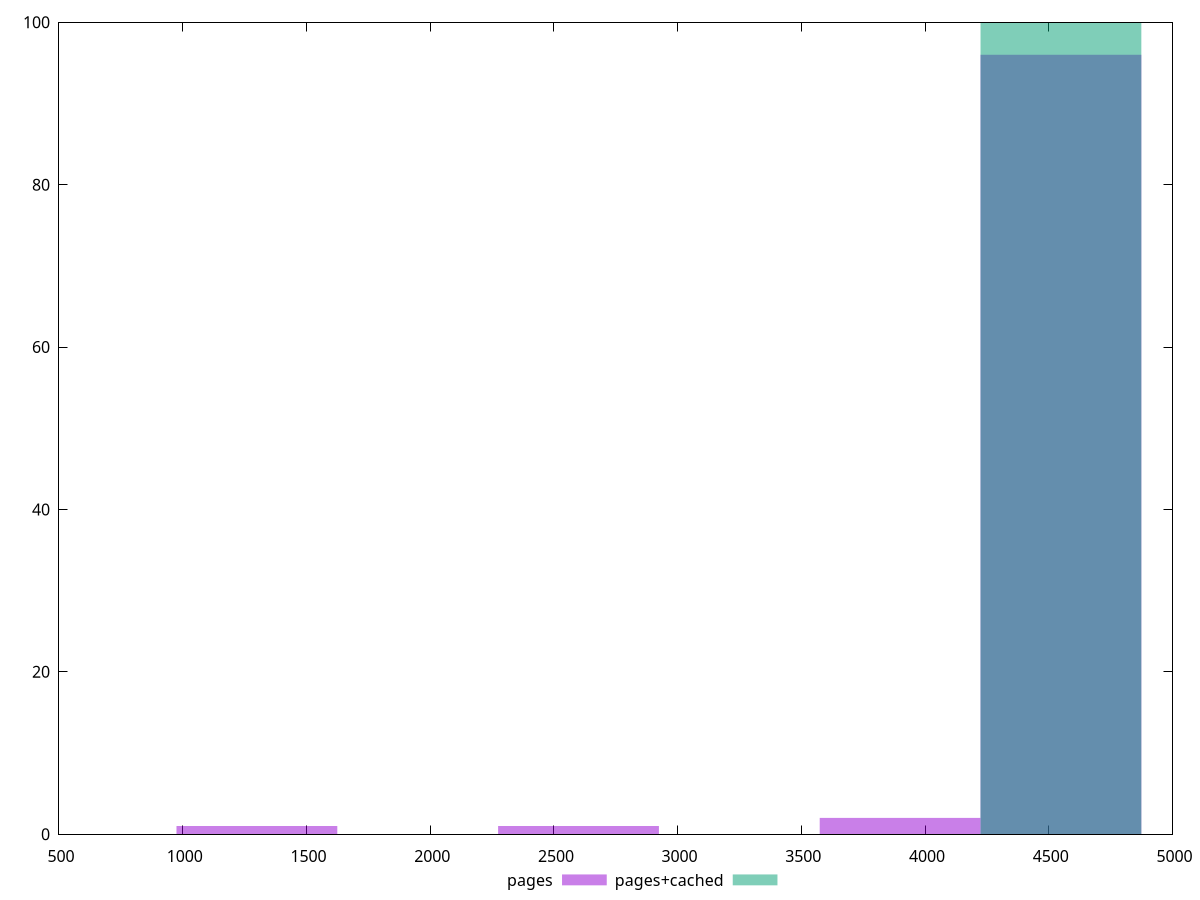 reset
set terminal svg size 640, 500 enhanced background rgb 'white'
set output "reprap/unused-javascript/comparison/histogram/1_vs_2.svg"

$pages <<EOF
2599.4942720734307 1
3899.241408110146 2
4549.114976128503 96
1299.7471360367153 1
EOF

$pagesCached <<EOF
4549.114976128503 100
EOF

set key outside below
set boxwidth 649.8735680183577
set yrange [0:100]
set style fill transparent solid 0.5 noborder

plot \
  $pages title "pages" with boxes, \
  $pagesCached title "pages+cached" with boxes, \


reset